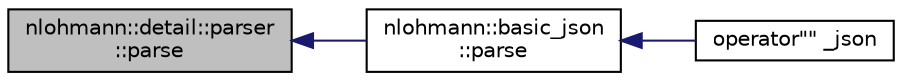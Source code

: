 digraph "nlohmann::detail::parser::parse"
{
 // INTERACTIVE_SVG=YES
  edge [fontname="Helvetica",fontsize="10",labelfontname="Helvetica",labelfontsize="10"];
  node [fontname="Helvetica",fontsize="10",shape=record];
  rankdir="LR";
  Node12 [label="nlohmann::detail::parser\l::parse",height=0.2,width=0.4,color="black", fillcolor="grey75", style="filled", fontcolor="black"];
  Node12 -> Node13 [dir="back",color="midnightblue",fontsize="10",style="solid",fontname="Helvetica"];
  Node13 [label="nlohmann::basic_json\l::parse",height=0.2,width=0.4,color="black", fillcolor="white", style="filled",URL="$classnlohmann_1_1basic__json.html#aa9676414f2e36383c4b181fe856aa3c0",tooltip="deserialize from a compatible input "];
  Node13 -> Node14 [dir="back",color="midnightblue",fontsize="10",style="solid",fontname="Helvetica"];
  Node14 [label="operator\"\" _json",height=0.2,width=0.4,color="black", fillcolor="white", style="filled",URL="$json_8hpp.html#a106b949d848bb8243a7cf94f11bcebf1",tooltip="user-defined string literal for JSON values "];
}
